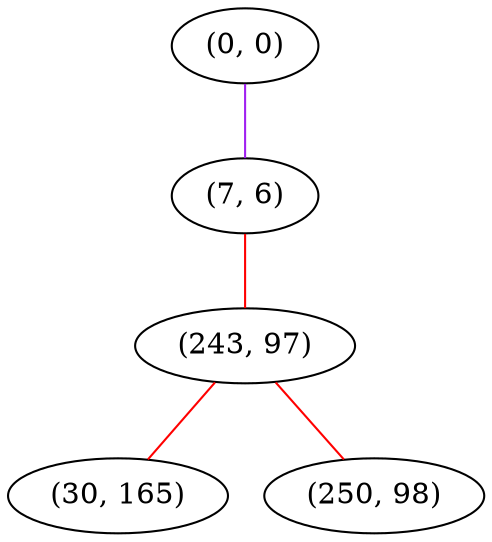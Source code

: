 graph "" {
"(0, 0)";
"(7, 6)";
"(243, 97)";
"(30, 165)";
"(250, 98)";
"(0, 0)" -- "(7, 6)"  [color=purple, key=0, weight=4];
"(7, 6)" -- "(243, 97)"  [color=red, key=0, weight=1];
"(243, 97)" -- "(30, 165)"  [color=red, key=0, weight=1];
"(243, 97)" -- "(250, 98)"  [color=red, key=0, weight=1];
}
